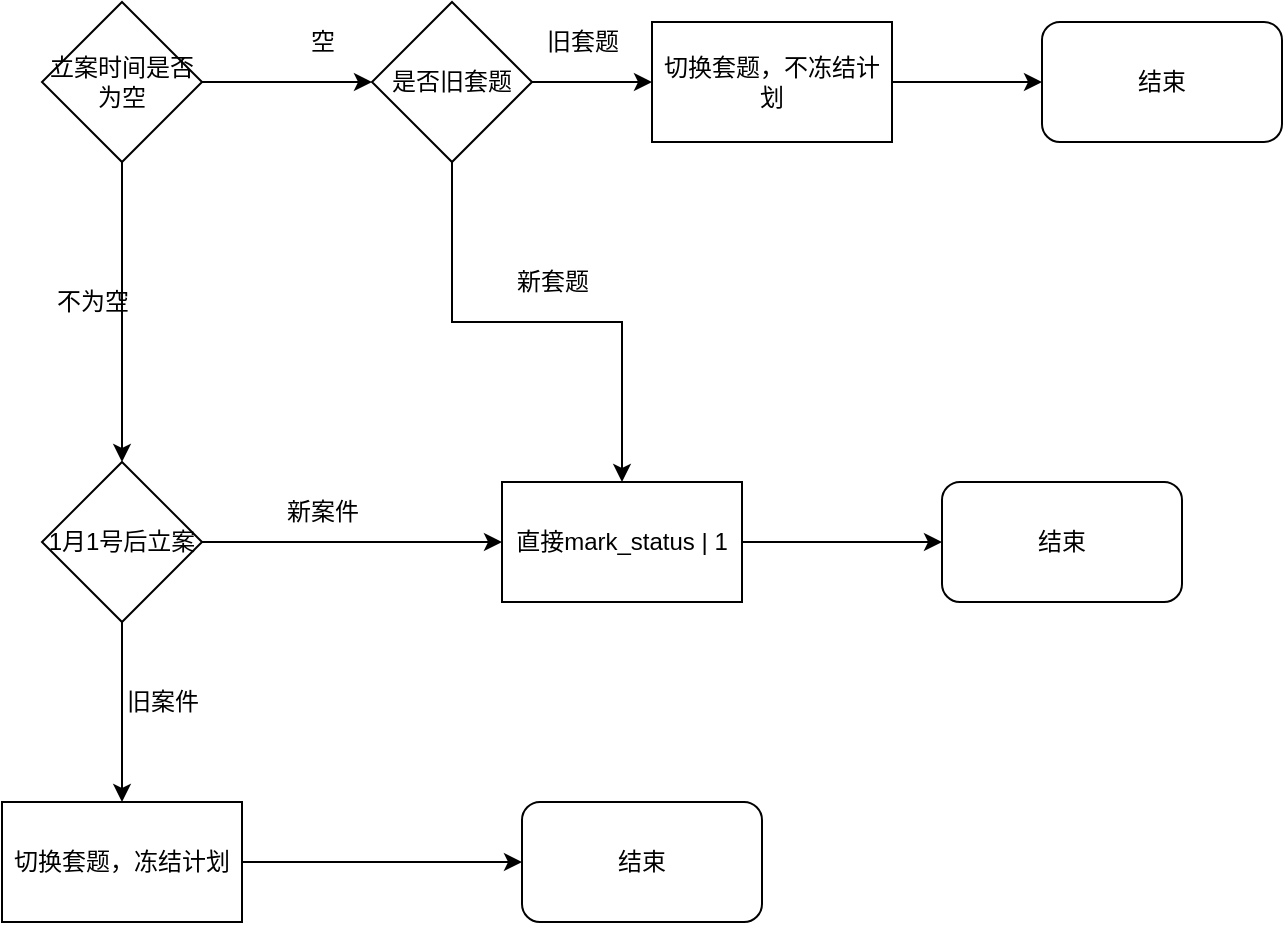 <mxfile version="14.4.4" type="github">
  <diagram id="2aao6s5FrQBSc6j1XHA0" name="第 1 页">
    <mxGraphModel dx="1108" dy="451" grid="1" gridSize="10" guides="1" tooltips="1" connect="1" arrows="1" fold="1" page="1" pageScale="1" pageWidth="1920" pageHeight="1200" math="0" shadow="0">
      <root>
        <mxCell id="0" />
        <mxCell id="1" parent="0" />
        <mxCell id="gshKzYGQNFyMOPGnbcJn-3" style="edgeStyle=orthogonalEdgeStyle;rounded=0;orthogonalLoop=1;jettySize=auto;html=1;exitX=1;exitY=0.5;exitDx=0;exitDy=0;" edge="1" parent="1" source="gshKzYGQNFyMOPGnbcJn-17" target="gshKzYGQNFyMOPGnbcJn-2">
          <mxGeometry relative="1" as="geometry">
            <mxPoint x="240" y="470" as="sourcePoint" />
          </mxGeometry>
        </mxCell>
        <mxCell id="gshKzYGQNFyMOPGnbcJn-13" style="edgeStyle=orthogonalEdgeStyle;rounded=0;orthogonalLoop=1;jettySize=auto;html=1;entryX=0;entryY=0.5;entryDx=0;entryDy=0;" edge="1" parent="1" source="gshKzYGQNFyMOPGnbcJn-2" target="gshKzYGQNFyMOPGnbcJn-12">
          <mxGeometry relative="1" as="geometry" />
        </mxCell>
        <mxCell id="gshKzYGQNFyMOPGnbcJn-2" value="直接mark_status | 1" style="rounded=0;whiteSpace=wrap;html=1;" vertex="1" parent="1">
          <mxGeometry x="390" y="440" width="120" height="60" as="geometry" />
        </mxCell>
        <mxCell id="gshKzYGQNFyMOPGnbcJn-4" value="新案件" style="text;html=1;align=center;verticalAlign=middle;resizable=0;points=[];autosize=1;" vertex="1" parent="1">
          <mxGeometry x="275" y="445" width="50" height="20" as="geometry" />
        </mxCell>
        <mxCell id="gshKzYGQNFyMOPGnbcJn-12" value="结束" style="rounded=1;whiteSpace=wrap;html=1;" vertex="1" parent="1">
          <mxGeometry x="610" y="440" width="120" height="60" as="geometry" />
        </mxCell>
        <mxCell id="gshKzYGQNFyMOPGnbcJn-20" value="" style="edgeStyle=orthogonalEdgeStyle;rounded=0;orthogonalLoop=1;jettySize=auto;html=1;" edge="1" parent="1" source="gshKzYGQNFyMOPGnbcJn-17" target="gshKzYGQNFyMOPGnbcJn-19">
          <mxGeometry relative="1" as="geometry" />
        </mxCell>
        <mxCell id="gshKzYGQNFyMOPGnbcJn-17" value="1月1号后立案" style="rhombus;whiteSpace=wrap;html=1;" vertex="1" parent="1">
          <mxGeometry x="160" y="430" width="80" height="80" as="geometry" />
        </mxCell>
        <mxCell id="gshKzYGQNFyMOPGnbcJn-22" style="edgeStyle=orthogonalEdgeStyle;rounded=0;orthogonalLoop=1;jettySize=auto;html=1;entryX=0;entryY=0.5;entryDx=0;entryDy=0;" edge="1" parent="1" source="gshKzYGQNFyMOPGnbcJn-19" target="gshKzYGQNFyMOPGnbcJn-21">
          <mxGeometry relative="1" as="geometry" />
        </mxCell>
        <mxCell id="gshKzYGQNFyMOPGnbcJn-19" value="切换套题，冻结计划" style="whiteSpace=wrap;html=1;" vertex="1" parent="1">
          <mxGeometry x="140" y="600" width="120" height="60" as="geometry" />
        </mxCell>
        <mxCell id="gshKzYGQNFyMOPGnbcJn-21" value="结束" style="rounded=1;whiteSpace=wrap;html=1;" vertex="1" parent="1">
          <mxGeometry x="400" y="600" width="120" height="60" as="geometry" />
        </mxCell>
        <mxCell id="gshKzYGQNFyMOPGnbcJn-25" value="旧案件" style="text;html=1;align=center;verticalAlign=middle;resizable=0;points=[];autosize=1;" vertex="1" parent="1">
          <mxGeometry x="195" y="540" width="50" height="20" as="geometry" />
        </mxCell>
        <mxCell id="gshKzYGQNFyMOPGnbcJn-28" style="edgeStyle=orthogonalEdgeStyle;rounded=0;orthogonalLoop=1;jettySize=auto;html=1;entryX=0;entryY=0.5;entryDx=0;entryDy=0;" edge="1" parent="1" source="gshKzYGQNFyMOPGnbcJn-26" target="gshKzYGQNFyMOPGnbcJn-27">
          <mxGeometry relative="1" as="geometry" />
        </mxCell>
        <mxCell id="gshKzYGQNFyMOPGnbcJn-39" style="edgeStyle=orthogonalEdgeStyle;rounded=0;orthogonalLoop=1;jettySize=auto;html=1;entryX=0.5;entryY=0;entryDx=0;entryDy=0;" edge="1" parent="1" source="gshKzYGQNFyMOPGnbcJn-26" target="gshKzYGQNFyMOPGnbcJn-17">
          <mxGeometry relative="1" as="geometry" />
        </mxCell>
        <mxCell id="gshKzYGQNFyMOPGnbcJn-26" value="立案时间是否为空" style="rhombus;whiteSpace=wrap;html=1;" vertex="1" parent="1">
          <mxGeometry x="160" y="200" width="80" height="80" as="geometry" />
        </mxCell>
        <mxCell id="gshKzYGQNFyMOPGnbcJn-30" value="" style="edgeStyle=orthogonalEdgeStyle;rounded=0;orthogonalLoop=1;jettySize=auto;html=1;" edge="1" parent="1" source="gshKzYGQNFyMOPGnbcJn-27" target="gshKzYGQNFyMOPGnbcJn-29">
          <mxGeometry relative="1" as="geometry" />
        </mxCell>
        <mxCell id="gshKzYGQNFyMOPGnbcJn-35" value="" style="edgeStyle=orthogonalEdgeStyle;rounded=0;orthogonalLoop=1;jettySize=auto;html=1;entryX=0.5;entryY=0;entryDx=0;entryDy=0;" edge="1" parent="1" source="gshKzYGQNFyMOPGnbcJn-27" target="gshKzYGQNFyMOPGnbcJn-2">
          <mxGeometry relative="1" as="geometry">
            <mxPoint x="365" y="340" as="targetPoint" />
          </mxGeometry>
        </mxCell>
        <mxCell id="gshKzYGQNFyMOPGnbcJn-27" value="是否旧套题" style="rhombus;whiteSpace=wrap;html=1;" vertex="1" parent="1">
          <mxGeometry x="325" y="200" width="80" height="80" as="geometry" />
        </mxCell>
        <mxCell id="gshKzYGQNFyMOPGnbcJn-32" style="edgeStyle=orthogonalEdgeStyle;rounded=0;orthogonalLoop=1;jettySize=auto;html=1;entryX=0;entryY=0.5;entryDx=0;entryDy=0;" edge="1" parent="1" source="gshKzYGQNFyMOPGnbcJn-29" target="gshKzYGQNFyMOPGnbcJn-31">
          <mxGeometry relative="1" as="geometry" />
        </mxCell>
        <mxCell id="gshKzYGQNFyMOPGnbcJn-29" value="切换套题，不冻结计划" style="whiteSpace=wrap;html=1;" vertex="1" parent="1">
          <mxGeometry x="465" y="210" width="120" height="60" as="geometry" />
        </mxCell>
        <mxCell id="gshKzYGQNFyMOPGnbcJn-31" value="结束" style="rounded=1;whiteSpace=wrap;html=1;" vertex="1" parent="1">
          <mxGeometry x="660" y="210" width="120" height="60" as="geometry" />
        </mxCell>
        <mxCell id="gshKzYGQNFyMOPGnbcJn-33" value="旧套题" style="text;html=1;align=center;verticalAlign=middle;resizable=0;points=[];autosize=1;" vertex="1" parent="1">
          <mxGeometry x="405" y="210" width="50" height="20" as="geometry" />
        </mxCell>
        <mxCell id="gshKzYGQNFyMOPGnbcJn-36" value="新套题" style="text;html=1;align=center;verticalAlign=middle;resizable=0;points=[];autosize=1;" vertex="1" parent="1">
          <mxGeometry x="390" y="330" width="50" height="20" as="geometry" />
        </mxCell>
        <mxCell id="gshKzYGQNFyMOPGnbcJn-38" value="空" style="text;html=1;align=center;verticalAlign=middle;resizable=0;points=[];autosize=1;" vertex="1" parent="1">
          <mxGeometry x="285" y="210" width="30" height="20" as="geometry" />
        </mxCell>
        <mxCell id="gshKzYGQNFyMOPGnbcJn-40" value="不为空" style="text;html=1;align=center;verticalAlign=middle;resizable=0;points=[];autosize=1;" vertex="1" parent="1">
          <mxGeometry x="160" y="340" width="50" height="20" as="geometry" />
        </mxCell>
      </root>
    </mxGraphModel>
  </diagram>
</mxfile>
